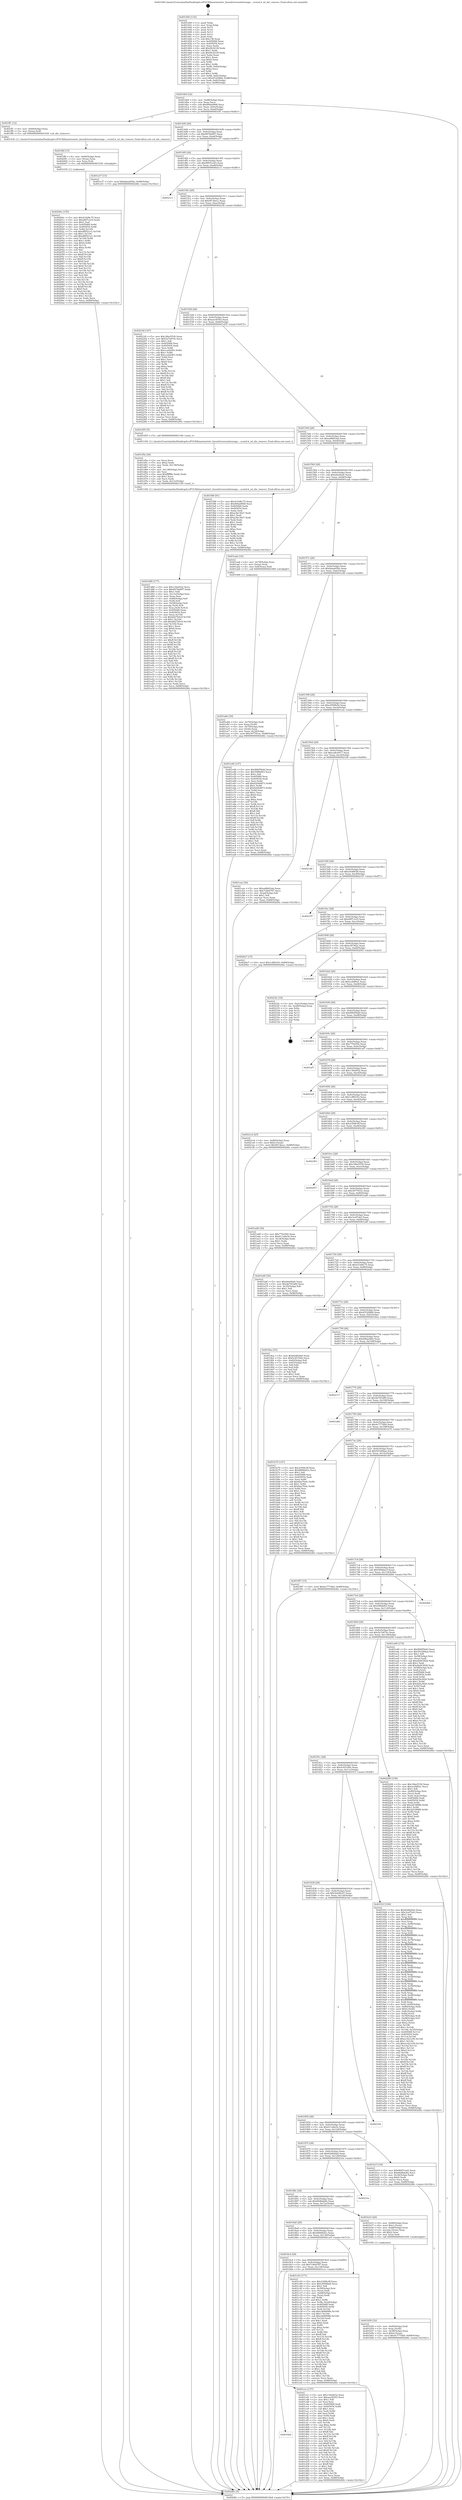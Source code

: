 digraph "0x401440" {
  label = "0x401440 (/mnt/c/Users/mathe/Desktop/tcc/POCII/binaries/extr_linuxdriversusbstorage....scsisd.h_sd_zbc_remove_Final-ollvm.out::main(0))"
  labelloc = "t"
  node[shape=record]

  Entry [label="",width=0.3,height=0.3,shape=circle,fillcolor=black,style=filled]
  "0x4014b4" [label="{
     0x4014b4 [32]\l
     | [instrs]\l
     &nbsp;&nbsp;0x4014b4 \<+6\>: mov -0x88(%rbp),%eax\l
     &nbsp;&nbsp;0x4014ba \<+2\>: mov %eax,%ecx\l
     &nbsp;&nbsp;0x4014bc \<+6\>: sub $0x894a0968,%ecx\l
     &nbsp;&nbsp;0x4014c2 \<+6\>: mov %eax,-0x9c(%rbp)\l
     &nbsp;&nbsp;0x4014c8 \<+6\>: mov %ecx,-0xa0(%rbp)\l
     &nbsp;&nbsp;0x4014ce \<+6\>: je 0000000000401ff1 \<main+0xbb1\>\l
  }"]
  "0x401ff1" [label="{
     0x401ff1 [12]\l
     | [instrs]\l
     &nbsp;&nbsp;0x401ff1 \<+4\>: mov -0x60(%rbp),%rax\l
     &nbsp;&nbsp;0x401ff5 \<+3\>: mov (%rax),%rdi\l
     &nbsp;&nbsp;0x401ff8 \<+5\>: call 0000000000401430 \<sd_zbc_remove\>\l
     | [calls]\l
     &nbsp;&nbsp;0x401430 \{1\} (/mnt/c/Users/mathe/Desktop/tcc/POCII/binaries/extr_linuxdriversusbstorage....scsisd.h_sd_zbc_remove_Final-ollvm.out::sd_zbc_remove)\l
  }"]
  "0x4014d4" [label="{
     0x4014d4 [28]\l
     | [instrs]\l
     &nbsp;&nbsp;0x4014d4 \<+5\>: jmp 00000000004014d9 \<main+0x99\>\l
     &nbsp;&nbsp;0x4014d9 \<+6\>: mov -0x9c(%rbp),%eax\l
     &nbsp;&nbsp;0x4014df \<+5\>: sub $0x8978a897,%eax\l
     &nbsp;&nbsp;0x4014e4 \<+6\>: mov %eax,-0xa4(%rbp)\l
     &nbsp;&nbsp;0x4014ea \<+6\>: je 0000000000401e37 \<main+0x9f7\>\l
  }"]
  Exit [label="",width=0.3,height=0.3,shape=circle,fillcolor=black,style=filled,peripheries=2]
  "0x401e37" [label="{
     0x401e37 [15]\l
     | [instrs]\l
     &nbsp;&nbsp;0x401e37 \<+10\>: movl $0xbbaa656e,-0x88(%rbp)\l
     &nbsp;&nbsp;0x401e41 \<+5\>: jmp 000000000040246c \<main+0x102c\>\l
  }"]
  "0x4014f0" [label="{
     0x4014f0 [28]\l
     | [instrs]\l
     &nbsp;&nbsp;0x4014f0 \<+5\>: jmp 00000000004014f5 \<main+0xb5\>\l
     &nbsp;&nbsp;0x4014f5 \<+6\>: mov -0x9c(%rbp),%eax\l
     &nbsp;&nbsp;0x4014fb \<+5\>: sub $0x96051a43,%eax\l
     &nbsp;&nbsp;0x401500 \<+6\>: mov %eax,-0xa8(%rbp)\l
     &nbsp;&nbsp;0x401506 \<+6\>: je 00000000004021c1 \<main+0xd81\>\l
  }"]
  "0x40200c" [label="{
     0x40200c [155]\l
     | [instrs]\l
     &nbsp;&nbsp;0x40200c \<+5\>: mov $0x433d8c75,%ecx\l
     &nbsp;&nbsp;0x402011 \<+5\>: mov $0xd9f7c216,%edx\l
     &nbsp;&nbsp;0x402016 \<+3\>: mov $0x1,%sil\l
     &nbsp;&nbsp;0x402019 \<+8\>: mov 0x405068,%r8d\l
     &nbsp;&nbsp;0x402021 \<+8\>: mov 0x405054,%r9d\l
     &nbsp;&nbsp;0x402029 \<+3\>: mov %r8d,%r10d\l
     &nbsp;&nbsp;0x40202c \<+7\>: sub $0xd8f521e1,%r10d\l
     &nbsp;&nbsp;0x402033 \<+4\>: sub $0x1,%r10d\l
     &nbsp;&nbsp;0x402037 \<+7\>: add $0xd8f521e1,%r10d\l
     &nbsp;&nbsp;0x40203e \<+4\>: imul %r10d,%r8d\l
     &nbsp;&nbsp;0x402042 \<+4\>: and $0x1,%r8d\l
     &nbsp;&nbsp;0x402046 \<+4\>: cmp $0x0,%r8d\l
     &nbsp;&nbsp;0x40204a \<+4\>: sete %r11b\l
     &nbsp;&nbsp;0x40204e \<+4\>: cmp $0xa,%r9d\l
     &nbsp;&nbsp;0x402052 \<+3\>: setl %bl\l
     &nbsp;&nbsp;0x402055 \<+3\>: mov %r11b,%r14b\l
     &nbsp;&nbsp;0x402058 \<+4\>: xor $0xff,%r14b\l
     &nbsp;&nbsp;0x40205c \<+3\>: mov %bl,%r15b\l
     &nbsp;&nbsp;0x40205f \<+4\>: xor $0xff,%r15b\l
     &nbsp;&nbsp;0x402063 \<+4\>: xor $0x0,%sil\l
     &nbsp;&nbsp;0x402067 \<+3\>: mov %r14b,%r12b\l
     &nbsp;&nbsp;0x40206a \<+4\>: and $0x0,%r12b\l
     &nbsp;&nbsp;0x40206e \<+3\>: and %sil,%r11b\l
     &nbsp;&nbsp;0x402071 \<+3\>: mov %r15b,%r13b\l
     &nbsp;&nbsp;0x402074 \<+4\>: and $0x0,%r13b\l
     &nbsp;&nbsp;0x402078 \<+3\>: and %sil,%bl\l
     &nbsp;&nbsp;0x40207b \<+3\>: or %r11b,%r12b\l
     &nbsp;&nbsp;0x40207e \<+3\>: or %bl,%r13b\l
     &nbsp;&nbsp;0x402081 \<+3\>: xor %r13b,%r12b\l
     &nbsp;&nbsp;0x402084 \<+3\>: or %r15b,%r14b\l
     &nbsp;&nbsp;0x402087 \<+4\>: xor $0xff,%r14b\l
     &nbsp;&nbsp;0x40208b \<+4\>: or $0x0,%sil\l
     &nbsp;&nbsp;0x40208f \<+3\>: and %sil,%r14b\l
     &nbsp;&nbsp;0x402092 \<+3\>: or %r14b,%r12b\l
     &nbsp;&nbsp;0x402095 \<+4\>: test $0x1,%r12b\l
     &nbsp;&nbsp;0x402099 \<+3\>: cmovne %edx,%ecx\l
     &nbsp;&nbsp;0x40209c \<+6\>: mov %ecx,-0x88(%rbp)\l
     &nbsp;&nbsp;0x4020a2 \<+5\>: jmp 000000000040246c \<main+0x102c\>\l
  }"]
  "0x4021c1" [label="{
     0x4021c1\l
  }", style=dashed]
  "0x40150c" [label="{
     0x40150c [28]\l
     | [instrs]\l
     &nbsp;&nbsp;0x40150c \<+5\>: jmp 0000000000401511 \<main+0xd1\>\l
     &nbsp;&nbsp;0x401511 \<+6\>: mov -0x9c(%rbp),%eax\l
     &nbsp;&nbsp;0x401517 \<+5\>: sub $0x9f13becc,%eax\l
     &nbsp;&nbsp;0x40151c \<+6\>: mov %eax,-0xac(%rbp)\l
     &nbsp;&nbsp;0x401522 \<+6\>: je 00000000004021fd \<main+0xdbd\>\l
  }"]
  "0x401ffd" [label="{
     0x401ffd [15]\l
     | [instrs]\l
     &nbsp;&nbsp;0x401ffd \<+4\>: mov -0x60(%rbp),%rax\l
     &nbsp;&nbsp;0x402001 \<+3\>: mov (%rax),%rax\l
     &nbsp;&nbsp;0x402004 \<+3\>: mov %rax,%rdi\l
     &nbsp;&nbsp;0x402007 \<+5\>: call 0000000000401030 \<free@plt\>\l
     | [calls]\l
     &nbsp;&nbsp;0x401030 \{1\} (unknown)\l
  }"]
  "0x4021fd" [label="{
     0x4021fd [147]\l
     | [instrs]\l
     &nbsp;&nbsp;0x4021fd \<+5\>: mov $0x34be5530,%eax\l
     &nbsp;&nbsp;0x402202 \<+5\>: mov $0x5a7e874c,%ecx\l
     &nbsp;&nbsp;0x402207 \<+2\>: mov $0x1,%dl\l
     &nbsp;&nbsp;0x402209 \<+7\>: mov 0x405068,%esi\l
     &nbsp;&nbsp;0x402210 \<+7\>: mov 0x405054,%edi\l
     &nbsp;&nbsp;0x402217 \<+3\>: mov %esi,%r8d\l
     &nbsp;&nbsp;0x40221a \<+7\>: sub $0xccad2d03,%r8d\l
     &nbsp;&nbsp;0x402221 \<+4\>: sub $0x1,%r8d\l
     &nbsp;&nbsp;0x402225 \<+7\>: add $0xccad2d03,%r8d\l
     &nbsp;&nbsp;0x40222c \<+4\>: imul %r8d,%esi\l
     &nbsp;&nbsp;0x402230 \<+3\>: and $0x1,%esi\l
     &nbsp;&nbsp;0x402233 \<+3\>: cmp $0x0,%esi\l
     &nbsp;&nbsp;0x402236 \<+4\>: sete %r9b\l
     &nbsp;&nbsp;0x40223a \<+3\>: cmp $0xa,%edi\l
     &nbsp;&nbsp;0x40223d \<+4\>: setl %r10b\l
     &nbsp;&nbsp;0x402241 \<+3\>: mov %r9b,%r11b\l
     &nbsp;&nbsp;0x402244 \<+4\>: xor $0xff,%r11b\l
     &nbsp;&nbsp;0x402248 \<+3\>: mov %r10b,%bl\l
     &nbsp;&nbsp;0x40224b \<+3\>: xor $0xff,%bl\l
     &nbsp;&nbsp;0x40224e \<+3\>: xor $0x1,%dl\l
     &nbsp;&nbsp;0x402251 \<+3\>: mov %r11b,%r14b\l
     &nbsp;&nbsp;0x402254 \<+4\>: and $0xff,%r14b\l
     &nbsp;&nbsp;0x402258 \<+3\>: and %dl,%r9b\l
     &nbsp;&nbsp;0x40225b \<+3\>: mov %bl,%r15b\l
     &nbsp;&nbsp;0x40225e \<+4\>: and $0xff,%r15b\l
     &nbsp;&nbsp;0x402262 \<+3\>: and %dl,%r10b\l
     &nbsp;&nbsp;0x402265 \<+3\>: or %r9b,%r14b\l
     &nbsp;&nbsp;0x402268 \<+3\>: or %r10b,%r15b\l
     &nbsp;&nbsp;0x40226b \<+3\>: xor %r15b,%r14b\l
     &nbsp;&nbsp;0x40226e \<+3\>: or %bl,%r11b\l
     &nbsp;&nbsp;0x402271 \<+4\>: xor $0xff,%r11b\l
     &nbsp;&nbsp;0x402275 \<+3\>: or $0x1,%dl\l
     &nbsp;&nbsp;0x402278 \<+3\>: and %dl,%r11b\l
     &nbsp;&nbsp;0x40227b \<+3\>: or %r11b,%r14b\l
     &nbsp;&nbsp;0x40227e \<+4\>: test $0x1,%r14b\l
     &nbsp;&nbsp;0x402282 \<+3\>: cmovne %ecx,%eax\l
     &nbsp;&nbsp;0x402285 \<+6\>: mov %eax,-0x88(%rbp)\l
     &nbsp;&nbsp;0x40228b \<+5\>: jmp 000000000040246c \<main+0x102c\>\l
  }"]
  "0x401528" [label="{
     0x401528 [28]\l
     | [instrs]\l
     &nbsp;&nbsp;0x401528 \<+5\>: jmp 000000000040152d \<main+0xed\>\l
     &nbsp;&nbsp;0x40152d \<+6\>: mov -0x9c(%rbp),%eax\l
     &nbsp;&nbsp;0x401533 \<+5\>: sub $0xaac4f303,%eax\l
     &nbsp;&nbsp;0x401538 \<+6\>: mov %eax,-0xb0(%rbp)\l
     &nbsp;&nbsp;0x40153e \<+6\>: je 0000000000401d55 \<main+0x915\>\l
  }"]
  "0x401d86" [label="{
     0x401d86 [177]\l
     | [instrs]\l
     &nbsp;&nbsp;0x401d86 \<+5\>: mov $0x130efd32,%ecx\l
     &nbsp;&nbsp;0x401d8b \<+5\>: mov $0x8978a897,%edx\l
     &nbsp;&nbsp;0x401d90 \<+3\>: mov $0x1,%dil\l
     &nbsp;&nbsp;0x401d93 \<+6\>: mov -0x13c(%rbp),%esi\l
     &nbsp;&nbsp;0x401d99 \<+3\>: imul %eax,%esi\l
     &nbsp;&nbsp;0x401d9c \<+4\>: mov -0x60(%rbp),%r8\l
     &nbsp;&nbsp;0x401da0 \<+3\>: mov (%r8),%r8\l
     &nbsp;&nbsp;0x401da3 \<+4\>: mov -0x58(%rbp),%r9\l
     &nbsp;&nbsp;0x401da7 \<+3\>: movslq (%r9),%r9\l
     &nbsp;&nbsp;0x401daa \<+4\>: mov %esi,(%r8,%r9,4)\l
     &nbsp;&nbsp;0x401dae \<+7\>: mov 0x405068,%eax\l
     &nbsp;&nbsp;0x401db5 \<+7\>: mov 0x405054,%esi\l
     &nbsp;&nbsp;0x401dbc \<+3\>: mov %eax,%r10d\l
     &nbsp;&nbsp;0x401dbf \<+7\>: sub $0xb627b0c9,%r10d\l
     &nbsp;&nbsp;0x401dc6 \<+4\>: sub $0x1,%r10d\l
     &nbsp;&nbsp;0x401dca \<+7\>: add $0xb627b0c9,%r10d\l
     &nbsp;&nbsp;0x401dd1 \<+4\>: imul %r10d,%eax\l
     &nbsp;&nbsp;0x401dd5 \<+3\>: and $0x1,%eax\l
     &nbsp;&nbsp;0x401dd8 \<+3\>: cmp $0x0,%eax\l
     &nbsp;&nbsp;0x401ddb \<+4\>: sete %r11b\l
     &nbsp;&nbsp;0x401ddf \<+3\>: cmp $0xa,%esi\l
     &nbsp;&nbsp;0x401de2 \<+3\>: setl %bl\l
     &nbsp;&nbsp;0x401de5 \<+3\>: mov %r11b,%r14b\l
     &nbsp;&nbsp;0x401de8 \<+4\>: xor $0xff,%r14b\l
     &nbsp;&nbsp;0x401dec \<+3\>: mov %bl,%r15b\l
     &nbsp;&nbsp;0x401def \<+4\>: xor $0xff,%r15b\l
     &nbsp;&nbsp;0x401df3 \<+4\>: xor $0x1,%dil\l
     &nbsp;&nbsp;0x401df7 \<+3\>: mov %r14b,%r12b\l
     &nbsp;&nbsp;0x401dfa \<+4\>: and $0xff,%r12b\l
     &nbsp;&nbsp;0x401dfe \<+3\>: and %dil,%r11b\l
     &nbsp;&nbsp;0x401e01 \<+3\>: mov %r15b,%r13b\l
     &nbsp;&nbsp;0x401e04 \<+4\>: and $0xff,%r13b\l
     &nbsp;&nbsp;0x401e08 \<+3\>: and %dil,%bl\l
     &nbsp;&nbsp;0x401e0b \<+3\>: or %r11b,%r12b\l
     &nbsp;&nbsp;0x401e0e \<+3\>: or %bl,%r13b\l
     &nbsp;&nbsp;0x401e11 \<+3\>: xor %r13b,%r12b\l
     &nbsp;&nbsp;0x401e14 \<+3\>: or %r15b,%r14b\l
     &nbsp;&nbsp;0x401e17 \<+4\>: xor $0xff,%r14b\l
     &nbsp;&nbsp;0x401e1b \<+4\>: or $0x1,%dil\l
     &nbsp;&nbsp;0x401e1f \<+3\>: and %dil,%r14b\l
     &nbsp;&nbsp;0x401e22 \<+3\>: or %r14b,%r12b\l
     &nbsp;&nbsp;0x401e25 \<+4\>: test $0x1,%r12b\l
     &nbsp;&nbsp;0x401e29 \<+3\>: cmovne %edx,%ecx\l
     &nbsp;&nbsp;0x401e2c \<+6\>: mov %ecx,-0x88(%rbp)\l
     &nbsp;&nbsp;0x401e32 \<+5\>: jmp 000000000040246c \<main+0x102c\>\l
  }"]
  "0x401d55" [label="{
     0x401d55 [5]\l
     | [instrs]\l
     &nbsp;&nbsp;0x401d55 \<+5\>: call 0000000000401160 \<next_i\>\l
     | [calls]\l
     &nbsp;&nbsp;0x401160 \{1\} (/mnt/c/Users/mathe/Desktop/tcc/POCII/binaries/extr_linuxdriversusbstorage....scsisd.h_sd_zbc_remove_Final-ollvm.out::next_i)\l
  }"]
  "0x401544" [label="{
     0x401544 [28]\l
     | [instrs]\l
     &nbsp;&nbsp;0x401544 \<+5\>: jmp 0000000000401549 \<main+0x109\>\l
     &nbsp;&nbsp;0x401549 \<+6\>: mov -0x9c(%rbp),%eax\l
     &nbsp;&nbsp;0x40154f \<+5\>: sub $0xad8603ab,%eax\l
     &nbsp;&nbsp;0x401554 \<+6\>: mov %eax,-0xb4(%rbp)\l
     &nbsp;&nbsp;0x40155a \<+6\>: je 0000000000401f96 \<main+0xb56\>\l
  }"]
  "0x401d5a" [label="{
     0x401d5a [44]\l
     | [instrs]\l
     &nbsp;&nbsp;0x401d5a \<+2\>: xor %ecx,%ecx\l
     &nbsp;&nbsp;0x401d5c \<+5\>: mov $0x2,%edx\l
     &nbsp;&nbsp;0x401d61 \<+6\>: mov %edx,-0x138(%rbp)\l
     &nbsp;&nbsp;0x401d67 \<+1\>: cltd\l
     &nbsp;&nbsp;0x401d68 \<+6\>: mov -0x138(%rbp),%esi\l
     &nbsp;&nbsp;0x401d6e \<+2\>: idiv %esi\l
     &nbsp;&nbsp;0x401d70 \<+6\>: imul $0xfffffffe,%edx,%edx\l
     &nbsp;&nbsp;0x401d76 \<+3\>: sub $0x1,%ecx\l
     &nbsp;&nbsp;0x401d79 \<+2\>: sub %ecx,%edx\l
     &nbsp;&nbsp;0x401d7b \<+6\>: mov %edx,-0x13c(%rbp)\l
     &nbsp;&nbsp;0x401d81 \<+5\>: call 0000000000401160 \<next_i\>\l
     | [calls]\l
     &nbsp;&nbsp;0x401160 \{1\} (/mnt/c/Users/mathe/Desktop/tcc/POCII/binaries/extr_linuxdriversusbstorage....scsisd.h_sd_zbc_remove_Final-ollvm.out::next_i)\l
  }"]
  "0x401f96" [label="{
     0x401f96 [91]\l
     | [instrs]\l
     &nbsp;&nbsp;0x401f96 \<+5\>: mov $0x433d8c75,%eax\l
     &nbsp;&nbsp;0x401f9b \<+5\>: mov $0x894a0968,%ecx\l
     &nbsp;&nbsp;0x401fa0 \<+7\>: mov 0x405068,%edx\l
     &nbsp;&nbsp;0x401fa7 \<+7\>: mov 0x405054,%esi\l
     &nbsp;&nbsp;0x401fae \<+2\>: mov %edx,%edi\l
     &nbsp;&nbsp;0x401fb0 \<+6\>: sub $0xa3bc36e7,%edi\l
     &nbsp;&nbsp;0x401fb6 \<+3\>: sub $0x1,%edi\l
     &nbsp;&nbsp;0x401fb9 \<+6\>: add $0xa3bc36e7,%edi\l
     &nbsp;&nbsp;0x401fbf \<+3\>: imul %edi,%edx\l
     &nbsp;&nbsp;0x401fc2 \<+3\>: and $0x1,%edx\l
     &nbsp;&nbsp;0x401fc5 \<+3\>: cmp $0x0,%edx\l
     &nbsp;&nbsp;0x401fc8 \<+4\>: sete %r8b\l
     &nbsp;&nbsp;0x401fcc \<+3\>: cmp $0xa,%esi\l
     &nbsp;&nbsp;0x401fcf \<+4\>: setl %r9b\l
     &nbsp;&nbsp;0x401fd3 \<+3\>: mov %r8b,%r10b\l
     &nbsp;&nbsp;0x401fd6 \<+3\>: and %r9b,%r10b\l
     &nbsp;&nbsp;0x401fd9 \<+3\>: xor %r9b,%r8b\l
     &nbsp;&nbsp;0x401fdc \<+3\>: or %r8b,%r10b\l
     &nbsp;&nbsp;0x401fdf \<+4\>: test $0x1,%r10b\l
     &nbsp;&nbsp;0x401fe3 \<+3\>: cmovne %ecx,%eax\l
     &nbsp;&nbsp;0x401fe6 \<+6\>: mov %eax,-0x88(%rbp)\l
     &nbsp;&nbsp;0x401fec \<+5\>: jmp 000000000040246c \<main+0x102c\>\l
  }"]
  "0x401560" [label="{
     0x401560 [28]\l
     | [instrs]\l
     &nbsp;&nbsp;0x401560 \<+5\>: jmp 0000000000401565 \<main+0x125\>\l
     &nbsp;&nbsp;0x401565 \<+6\>: mov -0x9c(%rbp),%eax\l
     &nbsp;&nbsp;0x40156b \<+5\>: sub $0xb4e64afc,%eax\l
     &nbsp;&nbsp;0x401570 \<+6\>: mov %eax,-0xb8(%rbp)\l
     &nbsp;&nbsp;0x401576 \<+6\>: je 0000000000401aab \<main+0x66b\>\l
  }"]
  "0x4018e0" [label="{
     0x4018e0\l
  }", style=dashed]
  "0x401aab" [label="{
     0x401aab [16]\l
     | [instrs]\l
     &nbsp;&nbsp;0x401aab \<+4\>: mov -0x78(%rbp),%rax\l
     &nbsp;&nbsp;0x401aaf \<+3\>: mov (%rax),%rax\l
     &nbsp;&nbsp;0x401ab2 \<+4\>: mov 0x8(%rax),%rdi\l
     &nbsp;&nbsp;0x401ab6 \<+5\>: call 0000000000401060 \<atoi@plt\>\l
     | [calls]\l
     &nbsp;&nbsp;0x401060 \{1\} (unknown)\l
  }"]
  "0x40157c" [label="{
     0x40157c [28]\l
     | [instrs]\l
     &nbsp;&nbsp;0x40157c \<+5\>: jmp 0000000000401581 \<main+0x141\>\l
     &nbsp;&nbsp;0x401581 \<+6\>: mov -0x9c(%rbp),%eax\l
     &nbsp;&nbsp;0x401587 \<+5\>: sub $0xbbaa656e,%eax\l
     &nbsp;&nbsp;0x40158c \<+6\>: mov %eax,-0xbc(%rbp)\l
     &nbsp;&nbsp;0x401592 \<+6\>: je 0000000000401e46 \<main+0xa06\>\l
  }"]
  "0x401ccc" [label="{
     0x401ccc [137]\l
     | [instrs]\l
     &nbsp;&nbsp;0x401ccc \<+5\>: mov $0x130efd32,%eax\l
     &nbsp;&nbsp;0x401cd1 \<+5\>: mov $0xaac4f303,%ecx\l
     &nbsp;&nbsp;0x401cd6 \<+2\>: mov $0x1,%dl\l
     &nbsp;&nbsp;0x401cd8 \<+2\>: xor %esi,%esi\l
     &nbsp;&nbsp;0x401cda \<+7\>: mov 0x405068,%edi\l
     &nbsp;&nbsp;0x401ce1 \<+8\>: mov 0x405054,%r8d\l
     &nbsp;&nbsp;0x401ce9 \<+3\>: sub $0x1,%esi\l
     &nbsp;&nbsp;0x401cec \<+3\>: mov %edi,%r9d\l
     &nbsp;&nbsp;0x401cef \<+3\>: add %esi,%r9d\l
     &nbsp;&nbsp;0x401cf2 \<+4\>: imul %r9d,%edi\l
     &nbsp;&nbsp;0x401cf6 \<+3\>: and $0x1,%edi\l
     &nbsp;&nbsp;0x401cf9 \<+3\>: cmp $0x0,%edi\l
     &nbsp;&nbsp;0x401cfc \<+4\>: sete %r10b\l
     &nbsp;&nbsp;0x401d00 \<+4\>: cmp $0xa,%r8d\l
     &nbsp;&nbsp;0x401d04 \<+4\>: setl %r11b\l
     &nbsp;&nbsp;0x401d08 \<+3\>: mov %r10b,%bl\l
     &nbsp;&nbsp;0x401d0b \<+3\>: xor $0xff,%bl\l
     &nbsp;&nbsp;0x401d0e \<+3\>: mov %r11b,%r14b\l
     &nbsp;&nbsp;0x401d11 \<+4\>: xor $0xff,%r14b\l
     &nbsp;&nbsp;0x401d15 \<+3\>: xor $0x1,%dl\l
     &nbsp;&nbsp;0x401d18 \<+3\>: mov %bl,%r15b\l
     &nbsp;&nbsp;0x401d1b \<+4\>: and $0xff,%r15b\l
     &nbsp;&nbsp;0x401d1f \<+3\>: and %dl,%r10b\l
     &nbsp;&nbsp;0x401d22 \<+3\>: mov %r14b,%r12b\l
     &nbsp;&nbsp;0x401d25 \<+4\>: and $0xff,%r12b\l
     &nbsp;&nbsp;0x401d29 \<+3\>: and %dl,%r11b\l
     &nbsp;&nbsp;0x401d2c \<+3\>: or %r10b,%r15b\l
     &nbsp;&nbsp;0x401d2f \<+3\>: or %r11b,%r12b\l
     &nbsp;&nbsp;0x401d32 \<+3\>: xor %r12b,%r15b\l
     &nbsp;&nbsp;0x401d35 \<+3\>: or %r14b,%bl\l
     &nbsp;&nbsp;0x401d38 \<+3\>: xor $0xff,%bl\l
     &nbsp;&nbsp;0x401d3b \<+3\>: or $0x1,%dl\l
     &nbsp;&nbsp;0x401d3e \<+2\>: and %dl,%bl\l
     &nbsp;&nbsp;0x401d40 \<+3\>: or %bl,%r15b\l
     &nbsp;&nbsp;0x401d43 \<+4\>: test $0x1,%r15b\l
     &nbsp;&nbsp;0x401d47 \<+3\>: cmovne %ecx,%eax\l
     &nbsp;&nbsp;0x401d4a \<+6\>: mov %eax,-0x88(%rbp)\l
     &nbsp;&nbsp;0x401d50 \<+5\>: jmp 000000000040246c \<main+0x102c\>\l
  }"]
  "0x401e46" [label="{
     0x401e46 [147]\l
     | [instrs]\l
     &nbsp;&nbsp;0x401e46 \<+5\>: mov $0xf8495b4d,%eax\l
     &nbsp;&nbsp;0x401e4b \<+5\>: mov $0x59fbbf03,%ecx\l
     &nbsp;&nbsp;0x401e50 \<+2\>: mov $0x1,%dl\l
     &nbsp;&nbsp;0x401e52 \<+7\>: mov 0x405068,%esi\l
     &nbsp;&nbsp;0x401e59 \<+7\>: mov 0x405054,%edi\l
     &nbsp;&nbsp;0x401e60 \<+3\>: mov %esi,%r8d\l
     &nbsp;&nbsp;0x401e63 \<+7\>: add $0x6204d873,%r8d\l
     &nbsp;&nbsp;0x401e6a \<+4\>: sub $0x1,%r8d\l
     &nbsp;&nbsp;0x401e6e \<+7\>: sub $0x6204d873,%r8d\l
     &nbsp;&nbsp;0x401e75 \<+4\>: imul %r8d,%esi\l
     &nbsp;&nbsp;0x401e79 \<+3\>: and $0x1,%esi\l
     &nbsp;&nbsp;0x401e7c \<+3\>: cmp $0x0,%esi\l
     &nbsp;&nbsp;0x401e7f \<+4\>: sete %r9b\l
     &nbsp;&nbsp;0x401e83 \<+3\>: cmp $0xa,%edi\l
     &nbsp;&nbsp;0x401e86 \<+4\>: setl %r10b\l
     &nbsp;&nbsp;0x401e8a \<+3\>: mov %r9b,%r11b\l
     &nbsp;&nbsp;0x401e8d \<+4\>: xor $0xff,%r11b\l
     &nbsp;&nbsp;0x401e91 \<+3\>: mov %r10b,%bl\l
     &nbsp;&nbsp;0x401e94 \<+3\>: xor $0xff,%bl\l
     &nbsp;&nbsp;0x401e97 \<+3\>: xor $0x1,%dl\l
     &nbsp;&nbsp;0x401e9a \<+3\>: mov %r11b,%r14b\l
     &nbsp;&nbsp;0x401e9d \<+4\>: and $0xff,%r14b\l
     &nbsp;&nbsp;0x401ea1 \<+3\>: and %dl,%r9b\l
     &nbsp;&nbsp;0x401ea4 \<+3\>: mov %bl,%r15b\l
     &nbsp;&nbsp;0x401ea7 \<+4\>: and $0xff,%r15b\l
     &nbsp;&nbsp;0x401eab \<+3\>: and %dl,%r10b\l
     &nbsp;&nbsp;0x401eae \<+3\>: or %r9b,%r14b\l
     &nbsp;&nbsp;0x401eb1 \<+3\>: or %r10b,%r15b\l
     &nbsp;&nbsp;0x401eb4 \<+3\>: xor %r15b,%r14b\l
     &nbsp;&nbsp;0x401eb7 \<+3\>: or %bl,%r11b\l
     &nbsp;&nbsp;0x401eba \<+4\>: xor $0xff,%r11b\l
     &nbsp;&nbsp;0x401ebe \<+3\>: or $0x1,%dl\l
     &nbsp;&nbsp;0x401ec1 \<+3\>: and %dl,%r11b\l
     &nbsp;&nbsp;0x401ec4 \<+3\>: or %r11b,%r14b\l
     &nbsp;&nbsp;0x401ec7 \<+4\>: test $0x1,%r14b\l
     &nbsp;&nbsp;0x401ecb \<+3\>: cmovne %ecx,%eax\l
     &nbsp;&nbsp;0x401ece \<+6\>: mov %eax,-0x88(%rbp)\l
     &nbsp;&nbsp;0x401ed4 \<+5\>: jmp 000000000040246c \<main+0x102c\>\l
  }"]
  "0x401598" [label="{
     0x401598 [28]\l
     | [instrs]\l
     &nbsp;&nbsp;0x401598 \<+5\>: jmp 000000000040159d \<main+0x15d\>\l
     &nbsp;&nbsp;0x40159d \<+6\>: mov -0x9c(%rbp),%eax\l
     &nbsp;&nbsp;0x4015a3 \<+5\>: sub $0xc850fb44,%eax\l
     &nbsp;&nbsp;0x4015a8 \<+6\>: mov %eax,-0xc0(%rbp)\l
     &nbsp;&nbsp;0x4015ae \<+6\>: je 0000000000401cae \<main+0x86e\>\l
  }"]
  "0x4018c4" [label="{
     0x4018c4 [28]\l
     | [instrs]\l
     &nbsp;&nbsp;0x4018c4 \<+5\>: jmp 00000000004018c9 \<main+0x489\>\l
     &nbsp;&nbsp;0x4018c9 \<+6\>: mov -0x9c(%rbp),%eax\l
     &nbsp;&nbsp;0x4018cf \<+5\>: sub $0x7c80d787,%eax\l
     &nbsp;&nbsp;0x4018d4 \<+6\>: mov %eax,-0x134(%rbp)\l
     &nbsp;&nbsp;0x4018da \<+6\>: je 0000000000401ccc \<main+0x88c\>\l
  }"]
  "0x401cae" [label="{
     0x401cae [30]\l
     | [instrs]\l
     &nbsp;&nbsp;0x401cae \<+5\>: mov $0xad8603ab,%eax\l
     &nbsp;&nbsp;0x401cb3 \<+5\>: mov $0x7c80d787,%ecx\l
     &nbsp;&nbsp;0x401cb8 \<+3\>: mov -0x2d(%rbp),%dl\l
     &nbsp;&nbsp;0x401cbb \<+3\>: test $0x1,%dl\l
     &nbsp;&nbsp;0x401cbe \<+3\>: cmovne %ecx,%eax\l
     &nbsp;&nbsp;0x401cc1 \<+6\>: mov %eax,-0x88(%rbp)\l
     &nbsp;&nbsp;0x401cc7 \<+5\>: jmp 000000000040246c \<main+0x102c\>\l
  }"]
  "0x4015b4" [label="{
     0x4015b4 [28]\l
     | [instrs]\l
     &nbsp;&nbsp;0x4015b4 \<+5\>: jmp 00000000004015b9 \<main+0x179\>\l
     &nbsp;&nbsp;0x4015b9 \<+6\>: mov -0x9c(%rbp),%eax\l
     &nbsp;&nbsp;0x4015bf \<+5\>: sub $0xca8c4917,%eax\l
     &nbsp;&nbsp;0x4015c4 \<+6\>: mov %eax,-0xc4(%rbp)\l
     &nbsp;&nbsp;0x4015ca \<+6\>: je 00000000004021d0 \<main+0xd90\>\l
  }"]
  "0x401c03" [label="{
     0x401c03 [171]\l
     | [instrs]\l
     &nbsp;&nbsp;0x401c03 \<+5\>: mov $0x230f4c9f,%eax\l
     &nbsp;&nbsp;0x401c08 \<+5\>: mov $0xc850fb44,%ecx\l
     &nbsp;&nbsp;0x401c0d \<+2\>: mov $0x1,%dl\l
     &nbsp;&nbsp;0x401c0f \<+4\>: mov -0x58(%rbp),%rsi\l
     &nbsp;&nbsp;0x401c13 \<+2\>: mov (%rsi),%edi\l
     &nbsp;&nbsp;0x401c15 \<+4\>: mov -0x68(%rbp),%rsi\l
     &nbsp;&nbsp;0x401c19 \<+2\>: cmp (%rsi),%edi\l
     &nbsp;&nbsp;0x401c1b \<+4\>: setl %r8b\l
     &nbsp;&nbsp;0x401c1f \<+4\>: and $0x1,%r8b\l
     &nbsp;&nbsp;0x401c23 \<+4\>: mov %r8b,-0x2d(%rbp)\l
     &nbsp;&nbsp;0x401c27 \<+7\>: mov 0x405068,%edi\l
     &nbsp;&nbsp;0x401c2e \<+8\>: mov 0x405054,%r9d\l
     &nbsp;&nbsp;0x401c36 \<+3\>: mov %edi,%r10d\l
     &nbsp;&nbsp;0x401c39 \<+7\>: add $0xcb68998b,%r10d\l
     &nbsp;&nbsp;0x401c40 \<+4\>: sub $0x1,%r10d\l
     &nbsp;&nbsp;0x401c44 \<+7\>: sub $0xcb68998b,%r10d\l
     &nbsp;&nbsp;0x401c4b \<+4\>: imul %r10d,%edi\l
     &nbsp;&nbsp;0x401c4f \<+3\>: and $0x1,%edi\l
     &nbsp;&nbsp;0x401c52 \<+3\>: cmp $0x0,%edi\l
     &nbsp;&nbsp;0x401c55 \<+4\>: sete %r8b\l
     &nbsp;&nbsp;0x401c59 \<+4\>: cmp $0xa,%r9d\l
     &nbsp;&nbsp;0x401c5d \<+4\>: setl %r11b\l
     &nbsp;&nbsp;0x401c61 \<+3\>: mov %r8b,%bl\l
     &nbsp;&nbsp;0x401c64 \<+3\>: xor $0xff,%bl\l
     &nbsp;&nbsp;0x401c67 \<+3\>: mov %r11b,%r14b\l
     &nbsp;&nbsp;0x401c6a \<+4\>: xor $0xff,%r14b\l
     &nbsp;&nbsp;0x401c6e \<+3\>: xor $0x1,%dl\l
     &nbsp;&nbsp;0x401c71 \<+3\>: mov %bl,%r15b\l
     &nbsp;&nbsp;0x401c74 \<+4\>: and $0xff,%r15b\l
     &nbsp;&nbsp;0x401c78 \<+3\>: and %dl,%r8b\l
     &nbsp;&nbsp;0x401c7b \<+3\>: mov %r14b,%r12b\l
     &nbsp;&nbsp;0x401c7e \<+4\>: and $0xff,%r12b\l
     &nbsp;&nbsp;0x401c82 \<+3\>: and %dl,%r11b\l
     &nbsp;&nbsp;0x401c85 \<+3\>: or %r8b,%r15b\l
     &nbsp;&nbsp;0x401c88 \<+3\>: or %r11b,%r12b\l
     &nbsp;&nbsp;0x401c8b \<+3\>: xor %r12b,%r15b\l
     &nbsp;&nbsp;0x401c8e \<+3\>: or %r14b,%bl\l
     &nbsp;&nbsp;0x401c91 \<+3\>: xor $0xff,%bl\l
     &nbsp;&nbsp;0x401c94 \<+3\>: or $0x1,%dl\l
     &nbsp;&nbsp;0x401c97 \<+2\>: and %dl,%bl\l
     &nbsp;&nbsp;0x401c99 \<+3\>: or %bl,%r15b\l
     &nbsp;&nbsp;0x401c9c \<+4\>: test $0x1,%r15b\l
     &nbsp;&nbsp;0x401ca0 \<+3\>: cmovne %ecx,%eax\l
     &nbsp;&nbsp;0x401ca3 \<+6\>: mov %eax,-0x88(%rbp)\l
     &nbsp;&nbsp;0x401ca9 \<+5\>: jmp 000000000040246c \<main+0x102c\>\l
  }"]
  "0x4021d0" [label="{
     0x4021d0\l
  }", style=dashed]
  "0x4015d0" [label="{
     0x4015d0 [28]\l
     | [instrs]\l
     &nbsp;&nbsp;0x4015d0 \<+5\>: jmp 00000000004015d5 \<main+0x195\>\l
     &nbsp;&nbsp;0x4015d5 \<+6\>: mov -0x9c(%rbp),%eax\l
     &nbsp;&nbsp;0x4015db \<+5\>: sub $0xcfe48638,%eax\l
     &nbsp;&nbsp;0x4015e0 \<+6\>: mov %eax,-0xc8(%rbp)\l
     &nbsp;&nbsp;0x4015e6 \<+6\>: je 0000000000402197 \<main+0xd57\>\l
  }"]
  "0x401b50" [label="{
     0x401b50 [32]\l
     | [instrs]\l
     &nbsp;&nbsp;0x401b50 \<+4\>: mov -0x60(%rbp),%rdi\l
     &nbsp;&nbsp;0x401b54 \<+3\>: mov %rax,(%rdi)\l
     &nbsp;&nbsp;0x401b57 \<+4\>: mov -0x58(%rbp),%rax\l
     &nbsp;&nbsp;0x401b5b \<+6\>: movl $0x0,(%rax)\l
     &nbsp;&nbsp;0x401b61 \<+10\>: movl $0x4c777db9,-0x88(%rbp)\l
     &nbsp;&nbsp;0x401b6b \<+5\>: jmp 000000000040246c \<main+0x102c\>\l
  }"]
  "0x402197" [label="{
     0x402197\l
  }", style=dashed]
  "0x4015ec" [label="{
     0x4015ec [28]\l
     | [instrs]\l
     &nbsp;&nbsp;0x4015ec \<+5\>: jmp 00000000004015f1 \<main+0x1b1\>\l
     &nbsp;&nbsp;0x4015f1 \<+6\>: mov -0x9c(%rbp),%eax\l
     &nbsp;&nbsp;0x4015f7 \<+5\>: sub $0xd9f7c216,%eax\l
     &nbsp;&nbsp;0x4015fc \<+6\>: mov %eax,-0xcc(%rbp)\l
     &nbsp;&nbsp;0x401602 \<+6\>: je 00000000004020a7 \<main+0xc67\>\l
  }"]
  "0x4018a8" [label="{
     0x4018a8 [28]\l
     | [instrs]\l
     &nbsp;&nbsp;0x4018a8 \<+5\>: jmp 00000000004018ad \<main+0x46d\>\l
     &nbsp;&nbsp;0x4018ad \<+6\>: mov -0x9c(%rbp),%eax\l
     &nbsp;&nbsp;0x4018b3 \<+5\>: sub $0x68084d3c,%eax\l
     &nbsp;&nbsp;0x4018b8 \<+6\>: mov %eax,-0x130(%rbp)\l
     &nbsp;&nbsp;0x4018be \<+6\>: je 0000000000401c03 \<main+0x7c3\>\l
  }"]
  "0x4020a7" [label="{
     0x4020a7 [15]\l
     | [instrs]\l
     &nbsp;&nbsp;0x4020a7 \<+10\>: movl $0x1cf80343,-0x88(%rbp)\l
     &nbsp;&nbsp;0x4020b1 \<+5\>: jmp 000000000040246c \<main+0x102c\>\l
  }"]
  "0x401608" [label="{
     0x401608 [28]\l
     | [instrs]\l
     &nbsp;&nbsp;0x401608 \<+5\>: jmp 000000000040160d \<main+0x1cd\>\l
     &nbsp;&nbsp;0x40160d \<+6\>: mov -0x9c(%rbp),%eax\l
     &nbsp;&nbsp;0x401613 \<+5\>: sub $0xe3874fca,%eax\l
     &nbsp;&nbsp;0x401618 \<+6\>: mov %eax,-0xd0(%rbp)\l
     &nbsp;&nbsp;0x40161e \<+6\>: je 00000000004020f3 \<main+0xcb3\>\l
  }"]
  "0x401b33" [label="{
     0x401b33 [29]\l
     | [instrs]\l
     &nbsp;&nbsp;0x401b33 \<+4\>: mov -0x68(%rbp),%rax\l
     &nbsp;&nbsp;0x401b37 \<+6\>: movl $0x1,(%rax)\l
     &nbsp;&nbsp;0x401b3d \<+4\>: mov -0x68(%rbp),%rax\l
     &nbsp;&nbsp;0x401b41 \<+3\>: movslq (%rax),%rax\l
     &nbsp;&nbsp;0x401b44 \<+4\>: shl $0x2,%rax\l
     &nbsp;&nbsp;0x401b48 \<+3\>: mov %rax,%rdi\l
     &nbsp;&nbsp;0x401b4b \<+5\>: call 0000000000401050 \<malloc@plt\>\l
     | [calls]\l
     &nbsp;&nbsp;0x401050 \{1\} (unknown)\l
  }"]
  "0x4020f3" [label="{
     0x4020f3\l
  }", style=dashed]
  "0x401624" [label="{
     0x401624 [28]\l
     | [instrs]\l
     &nbsp;&nbsp;0x401624 \<+5\>: jmp 0000000000401629 \<main+0x1e9\>\l
     &nbsp;&nbsp;0x401629 \<+6\>: mov -0x9c(%rbp),%eax\l
     &nbsp;&nbsp;0x40162f \<+5\>: sub $0xecd4f0a1,%eax\l
     &nbsp;&nbsp;0x401634 \<+6\>: mov %eax,-0xd4(%rbp)\l
     &nbsp;&nbsp;0x40163a \<+6\>: je 000000000040232c \<main+0xeec\>\l
  }"]
  "0x40188c" [label="{
     0x40188c [28]\l
     | [instrs]\l
     &nbsp;&nbsp;0x40188c \<+5\>: jmp 0000000000401891 \<main+0x451\>\l
     &nbsp;&nbsp;0x401891 \<+6\>: mov -0x9c(%rbp),%eax\l
     &nbsp;&nbsp;0x401897 \<+5\>: sub $0x66dbda82,%eax\l
     &nbsp;&nbsp;0x40189c \<+6\>: mov %eax,-0x12c(%rbp)\l
     &nbsp;&nbsp;0x4018a2 \<+6\>: je 0000000000401b33 \<main+0x6f3\>\l
  }"]
  "0x40232c" [label="{
     0x40232c [18]\l
     | [instrs]\l
     &nbsp;&nbsp;0x40232c \<+3\>: mov -0x2c(%rbp),%eax\l
     &nbsp;&nbsp;0x40232f \<+4\>: lea -0x28(%rbp),%rsp\l
     &nbsp;&nbsp;0x402333 \<+1\>: pop %rbx\l
     &nbsp;&nbsp;0x402334 \<+2\>: pop %r12\l
     &nbsp;&nbsp;0x402336 \<+2\>: pop %r13\l
     &nbsp;&nbsp;0x402338 \<+2\>: pop %r14\l
     &nbsp;&nbsp;0x40233a \<+2\>: pop %r15\l
     &nbsp;&nbsp;0x40233c \<+1\>: pop %rbp\l
     &nbsp;&nbsp;0x40233d \<+1\>: ret\l
  }"]
  "0x401640" [label="{
     0x401640 [28]\l
     | [instrs]\l
     &nbsp;&nbsp;0x401640 \<+5\>: jmp 0000000000401645 \<main+0x205\>\l
     &nbsp;&nbsp;0x401645 \<+6\>: mov -0x9c(%rbp),%eax\l
     &nbsp;&nbsp;0x40164b \<+5\>: sub $0xf8495b4d,%eax\l
     &nbsp;&nbsp;0x401650 \<+6\>: mov %eax,-0xd8(%rbp)\l
     &nbsp;&nbsp;0x401656 \<+6\>: je 0000000000402403 \<main+0xfc3\>\l
  }"]
  "0x40233e" [label="{
     0x40233e\l
  }", style=dashed]
  "0x402403" [label="{
     0x402403\l
  }", style=dashed]
  "0x40165c" [label="{
     0x40165c [28]\l
     | [instrs]\l
     &nbsp;&nbsp;0x40165c \<+5\>: jmp 0000000000401661 \<main+0x221\>\l
     &nbsp;&nbsp;0x401661 \<+6\>: mov -0x9c(%rbp),%eax\l
     &nbsp;&nbsp;0x401667 \<+5\>: sub $0x770a592,%eax\l
     &nbsp;&nbsp;0x40166c \<+6\>: mov %eax,-0xdc(%rbp)\l
     &nbsp;&nbsp;0x401672 \<+6\>: je 0000000000401af7 \<main+0x6b7\>\l
  }"]
  "0x401870" [label="{
     0x401870 [28]\l
     | [instrs]\l
     &nbsp;&nbsp;0x401870 \<+5\>: jmp 0000000000401875 \<main+0x435\>\l
     &nbsp;&nbsp;0x401875 \<+6\>: mov -0x9c(%rbp),%eax\l
     &nbsp;&nbsp;0x40187b \<+5\>: sub $0x62d62fa0,%eax\l
     &nbsp;&nbsp;0x401880 \<+6\>: mov %eax,-0x128(%rbp)\l
     &nbsp;&nbsp;0x401886 \<+6\>: je 000000000040233e \<main+0xefe\>\l
  }"]
  "0x401af7" [label="{
     0x401af7\l
  }", style=dashed]
  "0x401678" [label="{
     0x401678 [28]\l
     | [instrs]\l
     &nbsp;&nbsp;0x401678 \<+5\>: jmp 000000000040167d \<main+0x23d\>\l
     &nbsp;&nbsp;0x40167d \<+6\>: mov -0x9c(%rbp),%eax\l
     &nbsp;&nbsp;0x401683 \<+5\>: sub $0x130efd32,%eax\l
     &nbsp;&nbsp;0x401688 \<+6\>: mov %eax,-0xe0(%rbp)\l
     &nbsp;&nbsp;0x40168e \<+6\>: je 00000000004023a8 \<main+0xf68\>\l
  }"]
  "0x401b15" [label="{
     0x401b15 [30]\l
     | [instrs]\l
     &nbsp;&nbsp;0x401b15 \<+5\>: mov $0x96051a43,%eax\l
     &nbsp;&nbsp;0x401b1a \<+5\>: mov $0x66dbda82,%ecx\l
     &nbsp;&nbsp;0x401b1f \<+3\>: mov -0x34(%rbp),%edx\l
     &nbsp;&nbsp;0x401b22 \<+3\>: cmp $0x0,%edx\l
     &nbsp;&nbsp;0x401b25 \<+3\>: cmove %ecx,%eax\l
     &nbsp;&nbsp;0x401b28 \<+6\>: mov %eax,-0x88(%rbp)\l
     &nbsp;&nbsp;0x401b2e \<+5\>: jmp 000000000040246c \<main+0x102c\>\l
  }"]
  "0x4023a8" [label="{
     0x4023a8\l
  }", style=dashed]
  "0x401694" [label="{
     0x401694 [28]\l
     | [instrs]\l
     &nbsp;&nbsp;0x401694 \<+5\>: jmp 0000000000401699 \<main+0x259\>\l
     &nbsp;&nbsp;0x401699 \<+6\>: mov -0x9c(%rbp),%eax\l
     &nbsp;&nbsp;0x40169f \<+5\>: sub $0x1cf80343,%eax\l
     &nbsp;&nbsp;0x4016a4 \<+6\>: mov %eax,-0xe4(%rbp)\l
     &nbsp;&nbsp;0x4016aa \<+6\>: je 00000000004021e4 \<main+0xda4\>\l
  }"]
  "0x401854" [label="{
     0x401854 [28]\l
     | [instrs]\l
     &nbsp;&nbsp;0x401854 \<+5\>: jmp 0000000000401859 \<main+0x419\>\l
     &nbsp;&nbsp;0x401859 \<+6\>: mov -0x9c(%rbp),%eax\l
     &nbsp;&nbsp;0x40185f \<+5\>: sub $0x611a8a3e,%eax\l
     &nbsp;&nbsp;0x401864 \<+6\>: mov %eax,-0x124(%rbp)\l
     &nbsp;&nbsp;0x40186a \<+6\>: je 0000000000401b15 \<main+0x6d5\>\l
  }"]
  "0x4021e4" [label="{
     0x4021e4 [25]\l
     | [instrs]\l
     &nbsp;&nbsp;0x4021e4 \<+4\>: mov -0x80(%rbp),%rax\l
     &nbsp;&nbsp;0x4021e8 \<+6\>: movl $0x0,(%rax)\l
     &nbsp;&nbsp;0x4021ee \<+10\>: movl $0x9f13becc,-0x88(%rbp)\l
     &nbsp;&nbsp;0x4021f8 \<+5\>: jmp 000000000040246c \<main+0x102c\>\l
  }"]
  "0x4016b0" [label="{
     0x4016b0 [28]\l
     | [instrs]\l
     &nbsp;&nbsp;0x4016b0 \<+5\>: jmp 00000000004016b5 \<main+0x275\>\l
     &nbsp;&nbsp;0x4016b5 \<+6\>: mov -0x9c(%rbp),%eax\l
     &nbsp;&nbsp;0x4016bb \<+5\>: sub $0x230f4c9f,%eax\l
     &nbsp;&nbsp;0x4016c0 \<+6\>: mov %eax,-0xe8(%rbp)\l
     &nbsp;&nbsp;0x4016c6 \<+6\>: je 0000000000402383 \<main+0xf43\>\l
  }"]
  "0x40216d" [label="{
     0x40216d\l
  }", style=dashed]
  "0x402383" [label="{
     0x402383\l
  }", style=dashed]
  "0x4016cc" [label="{
     0x4016cc [28]\l
     | [instrs]\l
     &nbsp;&nbsp;0x4016cc \<+5\>: jmp 00000000004016d1 \<main+0x291\>\l
     &nbsp;&nbsp;0x4016d1 \<+6\>: mov -0x9c(%rbp),%eax\l
     &nbsp;&nbsp;0x4016d7 \<+5\>: sub $0x34be5530,%eax\l
     &nbsp;&nbsp;0x4016dc \<+6\>: mov %eax,-0xec(%rbp)\l
     &nbsp;&nbsp;0x4016e2 \<+6\>: je 0000000000402457 \<main+0x1017\>\l
  }"]
  "0x401abb" [label="{
     0x401abb [30]\l
     | [instrs]\l
     &nbsp;&nbsp;0x401abb \<+4\>: mov -0x70(%rbp),%rdi\l
     &nbsp;&nbsp;0x401abf \<+2\>: mov %eax,(%rdi)\l
     &nbsp;&nbsp;0x401ac1 \<+4\>: mov -0x70(%rbp),%rdi\l
     &nbsp;&nbsp;0x401ac5 \<+2\>: mov (%rdi),%eax\l
     &nbsp;&nbsp;0x401ac7 \<+3\>: mov %eax,-0x34(%rbp)\l
     &nbsp;&nbsp;0x401aca \<+10\>: movl $0x367781ec,-0x88(%rbp)\l
     &nbsp;&nbsp;0x401ad4 \<+5\>: jmp 000000000040246c \<main+0x102c\>\l
  }"]
  "0x402457" [label="{
     0x402457\l
  }", style=dashed]
  "0x4016e8" [label="{
     0x4016e8 [28]\l
     | [instrs]\l
     &nbsp;&nbsp;0x4016e8 \<+5\>: jmp 00000000004016ed \<main+0x2ad\>\l
     &nbsp;&nbsp;0x4016ed \<+6\>: mov -0x9c(%rbp),%eax\l
     &nbsp;&nbsp;0x4016f3 \<+5\>: sub $0x367781ec,%eax\l
     &nbsp;&nbsp;0x4016f8 \<+6\>: mov %eax,-0xf0(%rbp)\l
     &nbsp;&nbsp;0x4016fe \<+6\>: je 0000000000401ad9 \<main+0x699\>\l
  }"]
  "0x401838" [label="{
     0x401838 [28]\l
     | [instrs]\l
     &nbsp;&nbsp;0x401838 \<+5\>: jmp 000000000040183d \<main+0x3fd\>\l
     &nbsp;&nbsp;0x40183d \<+6\>: mov -0x9c(%rbp),%eax\l
     &nbsp;&nbsp;0x401843 \<+5\>: sub $0x5e648c07,%eax\l
     &nbsp;&nbsp;0x401848 \<+6\>: mov %eax,-0x120(%rbp)\l
     &nbsp;&nbsp;0x40184e \<+6\>: je 000000000040216d \<main+0xd2d\>\l
  }"]
  "0x401ad9" [label="{
     0x401ad9 [30]\l
     | [instrs]\l
     &nbsp;&nbsp;0x401ad9 \<+5\>: mov $0x770a592,%eax\l
     &nbsp;&nbsp;0x401ade \<+5\>: mov $0x611a8a3e,%ecx\l
     &nbsp;&nbsp;0x401ae3 \<+3\>: mov -0x34(%rbp),%edx\l
     &nbsp;&nbsp;0x401ae6 \<+3\>: cmp $0x1,%edx\l
     &nbsp;&nbsp;0x401ae9 \<+3\>: cmovl %ecx,%eax\l
     &nbsp;&nbsp;0x401aec \<+6\>: mov %eax,-0x88(%rbp)\l
     &nbsp;&nbsp;0x401af2 \<+5\>: jmp 000000000040246c \<main+0x102c\>\l
  }"]
  "0x401704" [label="{
     0x401704 [28]\l
     | [instrs]\l
     &nbsp;&nbsp;0x401704 \<+5\>: jmp 0000000000401709 \<main+0x2c9\>\l
     &nbsp;&nbsp;0x401709 \<+6\>: mov -0x9c(%rbp),%eax\l
     &nbsp;&nbsp;0x40170f \<+5\>: sub $0x3cef7eb3,%eax\l
     &nbsp;&nbsp;0x401714 \<+6\>: mov %eax,-0xf4(%rbp)\l
     &nbsp;&nbsp;0x40171a \<+6\>: je 0000000000401a6f \<main+0x62f\>\l
  }"]
  "0x40191f" [label="{
     0x40191f [336]\l
     | [instrs]\l
     &nbsp;&nbsp;0x40191f \<+5\>: mov $0x62d62fa0,%eax\l
     &nbsp;&nbsp;0x401924 \<+5\>: mov $0x3cef7eb3,%ecx\l
     &nbsp;&nbsp;0x401929 \<+2\>: mov $0x1,%dl\l
     &nbsp;&nbsp;0x40192b \<+3\>: mov %rsp,%rsi\l
     &nbsp;&nbsp;0x40192e \<+4\>: add $0xfffffffffffffff0,%rsi\l
     &nbsp;&nbsp;0x401932 \<+3\>: mov %rsi,%rsp\l
     &nbsp;&nbsp;0x401935 \<+4\>: mov %rsi,-0x80(%rbp)\l
     &nbsp;&nbsp;0x401939 \<+3\>: mov %rsp,%rsi\l
     &nbsp;&nbsp;0x40193c \<+4\>: add $0xfffffffffffffff0,%rsi\l
     &nbsp;&nbsp;0x401940 \<+3\>: mov %rsi,%rsp\l
     &nbsp;&nbsp;0x401943 \<+3\>: mov %rsp,%rdi\l
     &nbsp;&nbsp;0x401946 \<+4\>: add $0xfffffffffffffff0,%rdi\l
     &nbsp;&nbsp;0x40194a \<+3\>: mov %rdi,%rsp\l
     &nbsp;&nbsp;0x40194d \<+4\>: mov %rdi,-0x78(%rbp)\l
     &nbsp;&nbsp;0x401951 \<+3\>: mov %rsp,%rdi\l
     &nbsp;&nbsp;0x401954 \<+4\>: add $0xfffffffffffffff0,%rdi\l
     &nbsp;&nbsp;0x401958 \<+3\>: mov %rdi,%rsp\l
     &nbsp;&nbsp;0x40195b \<+4\>: mov %rdi,-0x70(%rbp)\l
     &nbsp;&nbsp;0x40195f \<+3\>: mov %rsp,%rdi\l
     &nbsp;&nbsp;0x401962 \<+4\>: add $0xfffffffffffffff0,%rdi\l
     &nbsp;&nbsp;0x401966 \<+3\>: mov %rdi,%rsp\l
     &nbsp;&nbsp;0x401969 \<+4\>: mov %rdi,-0x68(%rbp)\l
     &nbsp;&nbsp;0x40196d \<+3\>: mov %rsp,%rdi\l
     &nbsp;&nbsp;0x401970 \<+4\>: add $0xfffffffffffffff0,%rdi\l
     &nbsp;&nbsp;0x401974 \<+3\>: mov %rdi,%rsp\l
     &nbsp;&nbsp;0x401977 \<+4\>: mov %rdi,-0x60(%rbp)\l
     &nbsp;&nbsp;0x40197b \<+3\>: mov %rsp,%rdi\l
     &nbsp;&nbsp;0x40197e \<+4\>: add $0xfffffffffffffff0,%rdi\l
     &nbsp;&nbsp;0x401982 \<+3\>: mov %rdi,%rsp\l
     &nbsp;&nbsp;0x401985 \<+4\>: mov %rdi,-0x58(%rbp)\l
     &nbsp;&nbsp;0x401989 \<+3\>: mov %rsp,%rdi\l
     &nbsp;&nbsp;0x40198c \<+4\>: add $0xfffffffffffffff0,%rdi\l
     &nbsp;&nbsp;0x401990 \<+3\>: mov %rdi,%rsp\l
     &nbsp;&nbsp;0x401993 \<+4\>: mov %rdi,-0x50(%rbp)\l
     &nbsp;&nbsp;0x401997 \<+3\>: mov %rsp,%rdi\l
     &nbsp;&nbsp;0x40199a \<+4\>: add $0xfffffffffffffff0,%rdi\l
     &nbsp;&nbsp;0x40199e \<+3\>: mov %rdi,%rsp\l
     &nbsp;&nbsp;0x4019a1 \<+4\>: mov %rdi,-0x48(%rbp)\l
     &nbsp;&nbsp;0x4019a5 \<+3\>: mov %rsp,%rdi\l
     &nbsp;&nbsp;0x4019a8 \<+4\>: add $0xfffffffffffffff0,%rdi\l
     &nbsp;&nbsp;0x4019ac \<+3\>: mov %rdi,%rsp\l
     &nbsp;&nbsp;0x4019af \<+4\>: mov %rdi,-0x40(%rbp)\l
     &nbsp;&nbsp;0x4019b3 \<+4\>: mov -0x80(%rbp),%rdi\l
     &nbsp;&nbsp;0x4019b7 \<+6\>: movl $0x0,(%rdi)\l
     &nbsp;&nbsp;0x4019bd \<+7\>: mov -0x8c(%rbp),%r8d\l
     &nbsp;&nbsp;0x4019c4 \<+3\>: mov %r8d,(%rsi)\l
     &nbsp;&nbsp;0x4019c7 \<+4\>: mov -0x78(%rbp),%rdi\l
     &nbsp;&nbsp;0x4019cb \<+7\>: mov -0x98(%rbp),%r9\l
     &nbsp;&nbsp;0x4019d2 \<+3\>: mov %r9,(%rdi)\l
     &nbsp;&nbsp;0x4019d5 \<+3\>: cmpl $0x2,(%rsi)\l
     &nbsp;&nbsp;0x4019d8 \<+4\>: setne %r10b\l
     &nbsp;&nbsp;0x4019dc \<+4\>: and $0x1,%r10b\l
     &nbsp;&nbsp;0x4019e0 \<+4\>: mov %r10b,-0x35(%rbp)\l
     &nbsp;&nbsp;0x4019e4 \<+8\>: mov 0x405068,%r11d\l
     &nbsp;&nbsp;0x4019ec \<+7\>: mov 0x405054,%ebx\l
     &nbsp;&nbsp;0x4019f3 \<+3\>: mov %r11d,%r14d\l
     &nbsp;&nbsp;0x4019f6 \<+7\>: add $0xa1421e50,%r14d\l
     &nbsp;&nbsp;0x4019fd \<+4\>: sub $0x1,%r14d\l
     &nbsp;&nbsp;0x401a01 \<+7\>: sub $0xa1421e50,%r14d\l
     &nbsp;&nbsp;0x401a08 \<+4\>: imul %r14d,%r11d\l
     &nbsp;&nbsp;0x401a0c \<+4\>: and $0x1,%r11d\l
     &nbsp;&nbsp;0x401a10 \<+4\>: cmp $0x0,%r11d\l
     &nbsp;&nbsp;0x401a14 \<+4\>: sete %r10b\l
     &nbsp;&nbsp;0x401a18 \<+3\>: cmp $0xa,%ebx\l
     &nbsp;&nbsp;0x401a1b \<+4\>: setl %r15b\l
     &nbsp;&nbsp;0x401a1f \<+3\>: mov %r10b,%r12b\l
     &nbsp;&nbsp;0x401a22 \<+4\>: xor $0xff,%r12b\l
     &nbsp;&nbsp;0x401a26 \<+3\>: mov %r15b,%r13b\l
     &nbsp;&nbsp;0x401a29 \<+4\>: xor $0xff,%r13b\l
     &nbsp;&nbsp;0x401a2d \<+3\>: xor $0x1,%dl\l
     &nbsp;&nbsp;0x401a30 \<+3\>: mov %r12b,%sil\l
     &nbsp;&nbsp;0x401a33 \<+4\>: and $0xff,%sil\l
     &nbsp;&nbsp;0x401a37 \<+3\>: and %dl,%r10b\l
     &nbsp;&nbsp;0x401a3a \<+3\>: mov %r13b,%dil\l
     &nbsp;&nbsp;0x401a3d \<+4\>: and $0xff,%dil\l
     &nbsp;&nbsp;0x401a41 \<+3\>: and %dl,%r15b\l
     &nbsp;&nbsp;0x401a44 \<+3\>: or %r10b,%sil\l
     &nbsp;&nbsp;0x401a47 \<+3\>: or %r15b,%dil\l
     &nbsp;&nbsp;0x401a4a \<+3\>: xor %dil,%sil\l
     &nbsp;&nbsp;0x401a4d \<+3\>: or %r13b,%r12b\l
     &nbsp;&nbsp;0x401a50 \<+4\>: xor $0xff,%r12b\l
     &nbsp;&nbsp;0x401a54 \<+3\>: or $0x1,%dl\l
     &nbsp;&nbsp;0x401a57 \<+3\>: and %dl,%r12b\l
     &nbsp;&nbsp;0x401a5a \<+3\>: or %r12b,%sil\l
     &nbsp;&nbsp;0x401a5d \<+4\>: test $0x1,%sil\l
     &nbsp;&nbsp;0x401a61 \<+3\>: cmovne %ecx,%eax\l
     &nbsp;&nbsp;0x401a64 \<+6\>: mov %eax,-0x88(%rbp)\l
     &nbsp;&nbsp;0x401a6a \<+5\>: jmp 000000000040246c \<main+0x102c\>\l
  }"]
  "0x401a6f" [label="{
     0x401a6f [30]\l
     | [instrs]\l
     &nbsp;&nbsp;0x401a6f \<+5\>: mov $0xb4e64afc,%eax\l
     &nbsp;&nbsp;0x401a74 \<+5\>: mov $0x4b781b89,%ecx\l
     &nbsp;&nbsp;0x401a79 \<+3\>: mov -0x35(%rbp),%dl\l
     &nbsp;&nbsp;0x401a7c \<+3\>: test $0x1,%dl\l
     &nbsp;&nbsp;0x401a7f \<+3\>: cmovne %ecx,%eax\l
     &nbsp;&nbsp;0x401a82 \<+6\>: mov %eax,-0x88(%rbp)\l
     &nbsp;&nbsp;0x401a88 \<+5\>: jmp 000000000040246c \<main+0x102c\>\l
  }"]
  "0x401720" [label="{
     0x401720 [28]\l
     | [instrs]\l
     &nbsp;&nbsp;0x401720 \<+5\>: jmp 0000000000401725 \<main+0x2e5\>\l
     &nbsp;&nbsp;0x401725 \<+6\>: mov -0x9c(%rbp),%eax\l
     &nbsp;&nbsp;0x40172b \<+5\>: sub $0x433d8c75,%eax\l
     &nbsp;&nbsp;0x401730 \<+6\>: mov %eax,-0xf8(%rbp)\l
     &nbsp;&nbsp;0x401736 \<+6\>: je 000000000040242d \<main+0xfed\>\l
  }"]
  "0x40181c" [label="{
     0x40181c [28]\l
     | [instrs]\l
     &nbsp;&nbsp;0x40181c \<+5\>: jmp 0000000000401821 \<main+0x3e1\>\l
     &nbsp;&nbsp;0x401821 \<+6\>: mov -0x9c(%rbp),%eax\l
     &nbsp;&nbsp;0x401827 \<+5\>: sub $0x5c45100e,%eax\l
     &nbsp;&nbsp;0x40182c \<+6\>: mov %eax,-0x11c(%rbp)\l
     &nbsp;&nbsp;0x401832 \<+6\>: je 000000000040191f \<main+0x4df\>\l
  }"]
  "0x40242d" [label="{
     0x40242d\l
  }", style=dashed]
  "0x40173c" [label="{
     0x40173c [28]\l
     | [instrs]\l
     &nbsp;&nbsp;0x40173c \<+5\>: jmp 0000000000401741 \<main+0x301\>\l
     &nbsp;&nbsp;0x401741 \<+6\>: mov -0x9c(%rbp),%eax\l
     &nbsp;&nbsp;0x401747 \<+5\>: sub $0x4532fd8d,%eax\l
     &nbsp;&nbsp;0x40174c \<+6\>: mov %eax,-0xfc(%rbp)\l
     &nbsp;&nbsp;0x401752 \<+6\>: je 00000000004018ea \<main+0x4aa\>\l
  }"]
  "0x402290" [label="{
     0x402290 [156]\l
     | [instrs]\l
     &nbsp;&nbsp;0x402290 \<+5\>: mov $0x34be5530,%eax\l
     &nbsp;&nbsp;0x402295 \<+5\>: mov $0xecd4f0a1,%ecx\l
     &nbsp;&nbsp;0x40229a \<+2\>: mov $0x1,%dl\l
     &nbsp;&nbsp;0x40229c \<+4\>: mov -0x80(%rbp),%rsi\l
     &nbsp;&nbsp;0x4022a0 \<+2\>: mov (%rsi),%edi\l
     &nbsp;&nbsp;0x4022a2 \<+3\>: mov %edi,-0x2c(%rbp)\l
     &nbsp;&nbsp;0x4022a5 \<+7\>: mov 0x405068,%edi\l
     &nbsp;&nbsp;0x4022ac \<+8\>: mov 0x405054,%r8d\l
     &nbsp;&nbsp;0x4022b4 \<+3\>: mov %edi,%r9d\l
     &nbsp;&nbsp;0x4022b7 \<+7\>: add $0x2d1089f6,%r9d\l
     &nbsp;&nbsp;0x4022be \<+4\>: sub $0x1,%r9d\l
     &nbsp;&nbsp;0x4022c2 \<+7\>: sub $0x2d1089f6,%r9d\l
     &nbsp;&nbsp;0x4022c9 \<+4\>: imul %r9d,%edi\l
     &nbsp;&nbsp;0x4022cd \<+3\>: and $0x1,%edi\l
     &nbsp;&nbsp;0x4022d0 \<+3\>: cmp $0x0,%edi\l
     &nbsp;&nbsp;0x4022d3 \<+4\>: sete %r10b\l
     &nbsp;&nbsp;0x4022d7 \<+4\>: cmp $0xa,%r8d\l
     &nbsp;&nbsp;0x4022db \<+4\>: setl %r11b\l
     &nbsp;&nbsp;0x4022df \<+3\>: mov %r10b,%bl\l
     &nbsp;&nbsp;0x4022e2 \<+3\>: xor $0xff,%bl\l
     &nbsp;&nbsp;0x4022e5 \<+3\>: mov %r11b,%r14b\l
     &nbsp;&nbsp;0x4022e8 \<+4\>: xor $0xff,%r14b\l
     &nbsp;&nbsp;0x4022ec \<+3\>: xor $0x0,%dl\l
     &nbsp;&nbsp;0x4022ef \<+3\>: mov %bl,%r15b\l
     &nbsp;&nbsp;0x4022f2 \<+4\>: and $0x0,%r15b\l
     &nbsp;&nbsp;0x4022f6 \<+3\>: and %dl,%r10b\l
     &nbsp;&nbsp;0x4022f9 \<+3\>: mov %r14b,%r12b\l
     &nbsp;&nbsp;0x4022fc \<+4\>: and $0x0,%r12b\l
     &nbsp;&nbsp;0x402300 \<+3\>: and %dl,%r11b\l
     &nbsp;&nbsp;0x402303 \<+3\>: or %r10b,%r15b\l
     &nbsp;&nbsp;0x402306 \<+3\>: or %r11b,%r12b\l
     &nbsp;&nbsp;0x402309 \<+3\>: xor %r12b,%r15b\l
     &nbsp;&nbsp;0x40230c \<+3\>: or %r14b,%bl\l
     &nbsp;&nbsp;0x40230f \<+3\>: xor $0xff,%bl\l
     &nbsp;&nbsp;0x402312 \<+3\>: or $0x0,%dl\l
     &nbsp;&nbsp;0x402315 \<+2\>: and %dl,%bl\l
     &nbsp;&nbsp;0x402317 \<+3\>: or %bl,%r15b\l
     &nbsp;&nbsp;0x40231a \<+4\>: test $0x1,%r15b\l
     &nbsp;&nbsp;0x40231e \<+3\>: cmovne %ecx,%eax\l
     &nbsp;&nbsp;0x402321 \<+6\>: mov %eax,-0x88(%rbp)\l
     &nbsp;&nbsp;0x402327 \<+5\>: jmp 000000000040246c \<main+0x102c\>\l
  }"]
  "0x4018ea" [label="{
     0x4018ea [53]\l
     | [instrs]\l
     &nbsp;&nbsp;0x4018ea \<+5\>: mov $0x62d62fa0,%eax\l
     &nbsp;&nbsp;0x4018ef \<+5\>: mov $0x5c45100e,%ecx\l
     &nbsp;&nbsp;0x4018f4 \<+6\>: mov -0x82(%rbp),%dl\l
     &nbsp;&nbsp;0x4018fa \<+7\>: mov -0x81(%rbp),%sil\l
     &nbsp;&nbsp;0x401901 \<+3\>: mov %dl,%dil\l
     &nbsp;&nbsp;0x401904 \<+3\>: and %sil,%dil\l
     &nbsp;&nbsp;0x401907 \<+3\>: xor %sil,%dl\l
     &nbsp;&nbsp;0x40190a \<+3\>: or %dl,%dil\l
     &nbsp;&nbsp;0x40190d \<+4\>: test $0x1,%dil\l
     &nbsp;&nbsp;0x401911 \<+3\>: cmovne %ecx,%eax\l
     &nbsp;&nbsp;0x401914 \<+6\>: mov %eax,-0x88(%rbp)\l
     &nbsp;&nbsp;0x40191a \<+5\>: jmp 000000000040246c \<main+0x102c\>\l
  }"]
  "0x401758" [label="{
     0x401758 [28]\l
     | [instrs]\l
     &nbsp;&nbsp;0x401758 \<+5\>: jmp 000000000040175d \<main+0x31d\>\l
     &nbsp;&nbsp;0x40175d \<+6\>: mov -0x9c(%rbp),%eax\l
     &nbsp;&nbsp;0x401763 \<+5\>: sub $0x496ae69e,%eax\l
     &nbsp;&nbsp;0x401768 \<+6\>: mov %eax,-0x100(%rbp)\l
     &nbsp;&nbsp;0x40176e \<+6\>: je 0000000000402117 \<main+0xcd7\>\l
  }"]
  "0x40246c" [label="{
     0x40246c [5]\l
     | [instrs]\l
     &nbsp;&nbsp;0x40246c \<+5\>: jmp 00000000004014b4 \<main+0x74\>\l
  }"]
  "0x401440" [label="{
     0x401440 [116]\l
     | [instrs]\l
     &nbsp;&nbsp;0x401440 \<+1\>: push %rbp\l
     &nbsp;&nbsp;0x401441 \<+3\>: mov %rsp,%rbp\l
     &nbsp;&nbsp;0x401444 \<+2\>: push %r15\l
     &nbsp;&nbsp;0x401446 \<+2\>: push %r14\l
     &nbsp;&nbsp;0x401448 \<+2\>: push %r13\l
     &nbsp;&nbsp;0x40144a \<+2\>: push %r12\l
     &nbsp;&nbsp;0x40144c \<+1\>: push %rbx\l
     &nbsp;&nbsp;0x40144d \<+7\>: sub $0x138,%rsp\l
     &nbsp;&nbsp;0x401454 \<+7\>: mov 0x405068,%eax\l
     &nbsp;&nbsp;0x40145b \<+7\>: mov 0x405054,%ecx\l
     &nbsp;&nbsp;0x401462 \<+2\>: mov %eax,%edx\l
     &nbsp;&nbsp;0x401464 \<+6\>: add $0xf4cf210f,%edx\l
     &nbsp;&nbsp;0x40146a \<+3\>: sub $0x1,%edx\l
     &nbsp;&nbsp;0x40146d \<+6\>: sub $0xf4cf210f,%edx\l
     &nbsp;&nbsp;0x401473 \<+3\>: imul %edx,%eax\l
     &nbsp;&nbsp;0x401476 \<+3\>: and $0x1,%eax\l
     &nbsp;&nbsp;0x401479 \<+3\>: cmp $0x0,%eax\l
     &nbsp;&nbsp;0x40147c \<+4\>: sete %r8b\l
     &nbsp;&nbsp;0x401480 \<+4\>: and $0x1,%r8b\l
     &nbsp;&nbsp;0x401484 \<+7\>: mov %r8b,-0x82(%rbp)\l
     &nbsp;&nbsp;0x40148b \<+3\>: cmp $0xa,%ecx\l
     &nbsp;&nbsp;0x40148e \<+4\>: setl %r8b\l
     &nbsp;&nbsp;0x401492 \<+4\>: and $0x1,%r8b\l
     &nbsp;&nbsp;0x401496 \<+7\>: mov %r8b,-0x81(%rbp)\l
     &nbsp;&nbsp;0x40149d \<+10\>: movl $0x4532fd8d,-0x88(%rbp)\l
     &nbsp;&nbsp;0x4014a7 \<+6\>: mov %edi,-0x8c(%rbp)\l
     &nbsp;&nbsp;0x4014ad \<+7\>: mov %rsi,-0x98(%rbp)\l
  }"]
  "0x401800" [label="{
     0x401800 [28]\l
     | [instrs]\l
     &nbsp;&nbsp;0x401800 \<+5\>: jmp 0000000000401805 \<main+0x3c5\>\l
     &nbsp;&nbsp;0x401805 \<+6\>: mov -0x9c(%rbp),%eax\l
     &nbsp;&nbsp;0x40180b \<+5\>: sub $0x5a7e874c,%eax\l
     &nbsp;&nbsp;0x401810 \<+6\>: mov %eax,-0x118(%rbp)\l
     &nbsp;&nbsp;0x401816 \<+6\>: je 0000000000402290 \<main+0xe50\>\l
  }"]
  "0x402117" [label="{
     0x402117\l
  }", style=dashed]
  "0x401774" [label="{
     0x401774 [28]\l
     | [instrs]\l
     &nbsp;&nbsp;0x401774 \<+5\>: jmp 0000000000401779 \<main+0x339\>\l
     &nbsp;&nbsp;0x401779 \<+6\>: mov -0x9c(%rbp),%eax\l
     &nbsp;&nbsp;0x40177f \<+5\>: sub $0x4b781b89,%eax\l
     &nbsp;&nbsp;0x401784 \<+6\>: mov %eax,-0x104(%rbp)\l
     &nbsp;&nbsp;0x40178a \<+6\>: je 0000000000401a8d \<main+0x64d\>\l
  }"]
  "0x401ed9" [label="{
     0x401ed9 [174]\l
     | [instrs]\l
     &nbsp;&nbsp;0x401ed9 \<+5\>: mov $0xf8495b4d,%eax\l
     &nbsp;&nbsp;0x401ede \<+5\>: mov $0x503284aa,%ecx\l
     &nbsp;&nbsp;0x401ee3 \<+2\>: mov $0x1,%dl\l
     &nbsp;&nbsp;0x401ee5 \<+4\>: mov -0x58(%rbp),%rsi\l
     &nbsp;&nbsp;0x401ee9 \<+2\>: mov (%rsi),%edi\l
     &nbsp;&nbsp;0x401eeb \<+6\>: sub $0xd2d43928,%edi\l
     &nbsp;&nbsp;0x401ef1 \<+3\>: add $0x1,%edi\l
     &nbsp;&nbsp;0x401ef4 \<+6\>: add $0xd2d43928,%edi\l
     &nbsp;&nbsp;0x401efa \<+4\>: mov -0x58(%rbp),%rsi\l
     &nbsp;&nbsp;0x401efe \<+2\>: mov %edi,(%rsi)\l
     &nbsp;&nbsp;0x401f00 \<+7\>: mov 0x405068,%edi\l
     &nbsp;&nbsp;0x401f07 \<+8\>: mov 0x405054,%r8d\l
     &nbsp;&nbsp;0x401f0f \<+3\>: mov %edi,%r9d\l
     &nbsp;&nbsp;0x401f12 \<+7\>: sub $0xd2fa3620,%r9d\l
     &nbsp;&nbsp;0x401f19 \<+4\>: sub $0x1,%r9d\l
     &nbsp;&nbsp;0x401f1d \<+7\>: add $0xd2fa3620,%r9d\l
     &nbsp;&nbsp;0x401f24 \<+4\>: imul %r9d,%edi\l
     &nbsp;&nbsp;0x401f28 \<+3\>: and $0x1,%edi\l
     &nbsp;&nbsp;0x401f2b \<+3\>: cmp $0x0,%edi\l
     &nbsp;&nbsp;0x401f2e \<+4\>: sete %r10b\l
     &nbsp;&nbsp;0x401f32 \<+4\>: cmp $0xa,%r8d\l
     &nbsp;&nbsp;0x401f36 \<+4\>: setl %r11b\l
     &nbsp;&nbsp;0x401f3a \<+3\>: mov %r10b,%bl\l
     &nbsp;&nbsp;0x401f3d \<+3\>: xor $0xff,%bl\l
     &nbsp;&nbsp;0x401f40 \<+3\>: mov %r11b,%r14b\l
     &nbsp;&nbsp;0x401f43 \<+4\>: xor $0xff,%r14b\l
     &nbsp;&nbsp;0x401f47 \<+3\>: xor $0x0,%dl\l
     &nbsp;&nbsp;0x401f4a \<+3\>: mov %bl,%r15b\l
     &nbsp;&nbsp;0x401f4d \<+4\>: and $0x0,%r15b\l
     &nbsp;&nbsp;0x401f51 \<+3\>: and %dl,%r10b\l
     &nbsp;&nbsp;0x401f54 \<+3\>: mov %r14b,%r12b\l
     &nbsp;&nbsp;0x401f57 \<+4\>: and $0x0,%r12b\l
     &nbsp;&nbsp;0x401f5b \<+3\>: and %dl,%r11b\l
     &nbsp;&nbsp;0x401f5e \<+3\>: or %r10b,%r15b\l
     &nbsp;&nbsp;0x401f61 \<+3\>: or %r11b,%r12b\l
     &nbsp;&nbsp;0x401f64 \<+3\>: xor %r12b,%r15b\l
     &nbsp;&nbsp;0x401f67 \<+3\>: or %r14b,%bl\l
     &nbsp;&nbsp;0x401f6a \<+3\>: xor $0xff,%bl\l
     &nbsp;&nbsp;0x401f6d \<+3\>: or $0x0,%dl\l
     &nbsp;&nbsp;0x401f70 \<+2\>: and %dl,%bl\l
     &nbsp;&nbsp;0x401f72 \<+3\>: or %bl,%r15b\l
     &nbsp;&nbsp;0x401f75 \<+4\>: test $0x1,%r15b\l
     &nbsp;&nbsp;0x401f79 \<+3\>: cmovne %ecx,%eax\l
     &nbsp;&nbsp;0x401f7c \<+6\>: mov %eax,-0x88(%rbp)\l
     &nbsp;&nbsp;0x401f82 \<+5\>: jmp 000000000040246c \<main+0x102c\>\l
  }"]
  "0x401a8d" [label="{
     0x401a8d\l
  }", style=dashed]
  "0x401790" [label="{
     0x401790 [28]\l
     | [instrs]\l
     &nbsp;&nbsp;0x401790 \<+5\>: jmp 0000000000401795 \<main+0x355\>\l
     &nbsp;&nbsp;0x401795 \<+6\>: mov -0x9c(%rbp),%eax\l
     &nbsp;&nbsp;0x40179b \<+5\>: sub $0x4c777db9,%eax\l
     &nbsp;&nbsp;0x4017a0 \<+6\>: mov %eax,-0x108(%rbp)\l
     &nbsp;&nbsp;0x4017a6 \<+6\>: je 0000000000401b70 \<main+0x730\>\l
  }"]
  "0x4017e4" [label="{
     0x4017e4 [28]\l
     | [instrs]\l
     &nbsp;&nbsp;0x4017e4 \<+5\>: jmp 00000000004017e9 \<main+0x3a9\>\l
     &nbsp;&nbsp;0x4017e9 \<+6\>: mov -0x9c(%rbp),%eax\l
     &nbsp;&nbsp;0x4017ef \<+5\>: sub $0x59fbbf03,%eax\l
     &nbsp;&nbsp;0x4017f4 \<+6\>: mov %eax,-0x114(%rbp)\l
     &nbsp;&nbsp;0x4017fa \<+6\>: je 0000000000401ed9 \<main+0xa99\>\l
  }"]
  "0x401b70" [label="{
     0x401b70 [147]\l
     | [instrs]\l
     &nbsp;&nbsp;0x401b70 \<+5\>: mov $0x230f4c9f,%eax\l
     &nbsp;&nbsp;0x401b75 \<+5\>: mov $0x68084d3c,%ecx\l
     &nbsp;&nbsp;0x401b7a \<+2\>: mov $0x1,%dl\l
     &nbsp;&nbsp;0x401b7c \<+7\>: mov 0x405068,%esi\l
     &nbsp;&nbsp;0x401b83 \<+7\>: mov 0x405054,%edi\l
     &nbsp;&nbsp;0x401b8a \<+3\>: mov %esi,%r8d\l
     &nbsp;&nbsp;0x401b8d \<+7\>: add $0x8aa7fe4c,%r8d\l
     &nbsp;&nbsp;0x401b94 \<+4\>: sub $0x1,%r8d\l
     &nbsp;&nbsp;0x401b98 \<+7\>: sub $0x8aa7fe4c,%r8d\l
     &nbsp;&nbsp;0x401b9f \<+4\>: imul %r8d,%esi\l
     &nbsp;&nbsp;0x401ba3 \<+3\>: and $0x1,%esi\l
     &nbsp;&nbsp;0x401ba6 \<+3\>: cmp $0x0,%esi\l
     &nbsp;&nbsp;0x401ba9 \<+4\>: sete %r9b\l
     &nbsp;&nbsp;0x401bad \<+3\>: cmp $0xa,%edi\l
     &nbsp;&nbsp;0x401bb0 \<+4\>: setl %r10b\l
     &nbsp;&nbsp;0x401bb4 \<+3\>: mov %r9b,%r11b\l
     &nbsp;&nbsp;0x401bb7 \<+4\>: xor $0xff,%r11b\l
     &nbsp;&nbsp;0x401bbb \<+3\>: mov %r10b,%bl\l
     &nbsp;&nbsp;0x401bbe \<+3\>: xor $0xff,%bl\l
     &nbsp;&nbsp;0x401bc1 \<+3\>: xor $0x1,%dl\l
     &nbsp;&nbsp;0x401bc4 \<+3\>: mov %r11b,%r14b\l
     &nbsp;&nbsp;0x401bc7 \<+4\>: and $0xff,%r14b\l
     &nbsp;&nbsp;0x401bcb \<+3\>: and %dl,%r9b\l
     &nbsp;&nbsp;0x401bce \<+3\>: mov %bl,%r15b\l
     &nbsp;&nbsp;0x401bd1 \<+4\>: and $0xff,%r15b\l
     &nbsp;&nbsp;0x401bd5 \<+3\>: and %dl,%r10b\l
     &nbsp;&nbsp;0x401bd8 \<+3\>: or %r9b,%r14b\l
     &nbsp;&nbsp;0x401bdb \<+3\>: or %r10b,%r15b\l
     &nbsp;&nbsp;0x401bde \<+3\>: xor %r15b,%r14b\l
     &nbsp;&nbsp;0x401be1 \<+3\>: or %bl,%r11b\l
     &nbsp;&nbsp;0x401be4 \<+4\>: xor $0xff,%r11b\l
     &nbsp;&nbsp;0x401be8 \<+3\>: or $0x1,%dl\l
     &nbsp;&nbsp;0x401beb \<+3\>: and %dl,%r11b\l
     &nbsp;&nbsp;0x401bee \<+3\>: or %r11b,%r14b\l
     &nbsp;&nbsp;0x401bf1 \<+4\>: test $0x1,%r14b\l
     &nbsp;&nbsp;0x401bf5 \<+3\>: cmovne %ecx,%eax\l
     &nbsp;&nbsp;0x401bf8 \<+6\>: mov %eax,-0x88(%rbp)\l
     &nbsp;&nbsp;0x401bfe \<+5\>: jmp 000000000040246c \<main+0x102c\>\l
  }"]
  "0x4017ac" [label="{
     0x4017ac [28]\l
     | [instrs]\l
     &nbsp;&nbsp;0x4017ac \<+5\>: jmp 00000000004017b1 \<main+0x371\>\l
     &nbsp;&nbsp;0x4017b1 \<+6\>: mov -0x9c(%rbp),%eax\l
     &nbsp;&nbsp;0x4017b7 \<+5\>: sub $0x503284aa,%eax\l
     &nbsp;&nbsp;0x4017bc \<+6\>: mov %eax,-0x10c(%rbp)\l
     &nbsp;&nbsp;0x4017c2 \<+6\>: je 0000000000401f87 \<main+0xb47\>\l
  }"]
  "0x4020b6" [label="{
     0x4020b6\l
  }", style=dashed]
  "0x401f87" [label="{
     0x401f87 [15]\l
     | [instrs]\l
     &nbsp;&nbsp;0x401f87 \<+10\>: movl $0x4c777db9,-0x88(%rbp)\l
     &nbsp;&nbsp;0x401f91 \<+5\>: jmp 000000000040246c \<main+0x102c\>\l
  }"]
  "0x4017c8" [label="{
     0x4017c8 [28]\l
     | [instrs]\l
     &nbsp;&nbsp;0x4017c8 \<+5\>: jmp 00000000004017cd \<main+0x38d\>\l
     &nbsp;&nbsp;0x4017cd \<+6\>: mov -0x9c(%rbp),%eax\l
     &nbsp;&nbsp;0x4017d3 \<+5\>: sub $0x568dae1f,%eax\l
     &nbsp;&nbsp;0x4017d8 \<+6\>: mov %eax,-0x110(%rbp)\l
     &nbsp;&nbsp;0x4017de \<+6\>: je 00000000004020b6 \<main+0xc76\>\l
  }"]
  Entry -> "0x401440" [label=" 1"]
  "0x4014b4" -> "0x401ff1" [label=" 1"]
  "0x4014b4" -> "0x4014d4" [label=" 25"]
  "0x40232c" -> Exit [label=" 1"]
  "0x4014d4" -> "0x401e37" [label=" 1"]
  "0x4014d4" -> "0x4014f0" [label=" 24"]
  "0x402290" -> "0x40246c" [label=" 1"]
  "0x4014f0" -> "0x4021c1" [label=" 0"]
  "0x4014f0" -> "0x40150c" [label=" 24"]
  "0x4021fd" -> "0x40246c" [label=" 1"]
  "0x40150c" -> "0x4021fd" [label=" 1"]
  "0x40150c" -> "0x401528" [label=" 23"]
  "0x4021e4" -> "0x40246c" [label=" 1"]
  "0x401528" -> "0x401d55" [label=" 1"]
  "0x401528" -> "0x401544" [label=" 22"]
  "0x4020a7" -> "0x40246c" [label=" 1"]
  "0x401544" -> "0x401f96" [label=" 1"]
  "0x401544" -> "0x401560" [label=" 21"]
  "0x40200c" -> "0x40246c" [label=" 1"]
  "0x401560" -> "0x401aab" [label=" 1"]
  "0x401560" -> "0x40157c" [label=" 20"]
  "0x401ffd" -> "0x40200c" [label=" 1"]
  "0x40157c" -> "0x401e46" [label=" 1"]
  "0x40157c" -> "0x401598" [label=" 19"]
  "0x401ff1" -> "0x401ffd" [label=" 1"]
  "0x401598" -> "0x401cae" [label=" 2"]
  "0x401598" -> "0x4015b4" [label=" 17"]
  "0x401f87" -> "0x40246c" [label=" 1"]
  "0x4015b4" -> "0x4021d0" [label=" 0"]
  "0x4015b4" -> "0x4015d0" [label=" 17"]
  "0x401ed9" -> "0x40246c" [label=" 1"]
  "0x4015d0" -> "0x402197" [label=" 0"]
  "0x4015d0" -> "0x4015ec" [label=" 17"]
  "0x401e37" -> "0x40246c" [label=" 1"]
  "0x4015ec" -> "0x4020a7" [label=" 1"]
  "0x4015ec" -> "0x401608" [label=" 16"]
  "0x401d86" -> "0x40246c" [label=" 1"]
  "0x401608" -> "0x4020f3" [label=" 0"]
  "0x401608" -> "0x401624" [label=" 16"]
  "0x401d5a" -> "0x401d86" [label=" 1"]
  "0x401624" -> "0x40232c" [label=" 1"]
  "0x401624" -> "0x401640" [label=" 15"]
  "0x401ccc" -> "0x40246c" [label=" 1"]
  "0x401640" -> "0x402403" [label=" 0"]
  "0x401640" -> "0x40165c" [label=" 15"]
  "0x4018c4" -> "0x4018e0" [label=" 0"]
  "0x40165c" -> "0x401af7" [label=" 0"]
  "0x40165c" -> "0x401678" [label=" 15"]
  "0x401f96" -> "0x40246c" [label=" 1"]
  "0x401678" -> "0x4023a8" [label=" 0"]
  "0x401678" -> "0x401694" [label=" 15"]
  "0x401cae" -> "0x40246c" [label=" 2"]
  "0x401694" -> "0x4021e4" [label=" 1"]
  "0x401694" -> "0x4016b0" [label=" 14"]
  "0x4018a8" -> "0x4018c4" [label=" 1"]
  "0x4016b0" -> "0x402383" [label=" 0"]
  "0x4016b0" -> "0x4016cc" [label=" 14"]
  "0x4018a8" -> "0x401c03" [label=" 2"]
  "0x4016cc" -> "0x402457" [label=" 0"]
  "0x4016cc" -> "0x4016e8" [label=" 14"]
  "0x401b70" -> "0x40246c" [label=" 2"]
  "0x4016e8" -> "0x401ad9" [label=" 1"]
  "0x4016e8" -> "0x401704" [label=" 13"]
  "0x401b33" -> "0x401b50" [label=" 1"]
  "0x401704" -> "0x401a6f" [label=" 1"]
  "0x401704" -> "0x401720" [label=" 12"]
  "0x40188c" -> "0x4018a8" [label=" 3"]
  "0x401720" -> "0x40242d" [label=" 0"]
  "0x401720" -> "0x40173c" [label=" 12"]
  "0x401d55" -> "0x401d5a" [label=" 1"]
  "0x40173c" -> "0x4018ea" [label=" 1"]
  "0x40173c" -> "0x401758" [label=" 11"]
  "0x4018ea" -> "0x40246c" [label=" 1"]
  "0x401440" -> "0x4014b4" [label=" 1"]
  "0x40246c" -> "0x4014b4" [label=" 25"]
  "0x401870" -> "0x40188c" [label=" 4"]
  "0x401758" -> "0x402117" [label=" 0"]
  "0x401758" -> "0x401774" [label=" 11"]
  "0x4018c4" -> "0x401ccc" [label=" 1"]
  "0x401774" -> "0x401a8d" [label=" 0"]
  "0x401774" -> "0x401790" [label=" 11"]
  "0x401b15" -> "0x40246c" [label=" 1"]
  "0x401790" -> "0x401b70" [label=" 2"]
  "0x401790" -> "0x4017ac" [label=" 9"]
  "0x401854" -> "0x401b15" [label=" 1"]
  "0x4017ac" -> "0x401f87" [label=" 1"]
  "0x4017ac" -> "0x4017c8" [label=" 8"]
  "0x401c03" -> "0x40246c" [label=" 2"]
  "0x4017c8" -> "0x4020b6" [label=" 0"]
  "0x4017c8" -> "0x4017e4" [label=" 8"]
  "0x401854" -> "0x401870" [label=" 4"]
  "0x4017e4" -> "0x401ed9" [label=" 1"]
  "0x4017e4" -> "0x401800" [label=" 7"]
  "0x401870" -> "0x40233e" [label=" 0"]
  "0x401800" -> "0x402290" [label=" 1"]
  "0x401800" -> "0x40181c" [label=" 6"]
  "0x40188c" -> "0x401b33" [label=" 1"]
  "0x40181c" -> "0x40191f" [label=" 1"]
  "0x40181c" -> "0x401838" [label=" 5"]
  "0x401b50" -> "0x40246c" [label=" 1"]
  "0x40191f" -> "0x40246c" [label=" 1"]
  "0x401a6f" -> "0x40246c" [label=" 1"]
  "0x401aab" -> "0x401abb" [label=" 1"]
  "0x401abb" -> "0x40246c" [label=" 1"]
  "0x401ad9" -> "0x40246c" [label=" 1"]
  "0x401e46" -> "0x40246c" [label=" 1"]
  "0x401838" -> "0x40216d" [label=" 0"]
  "0x401838" -> "0x401854" [label=" 5"]
}
